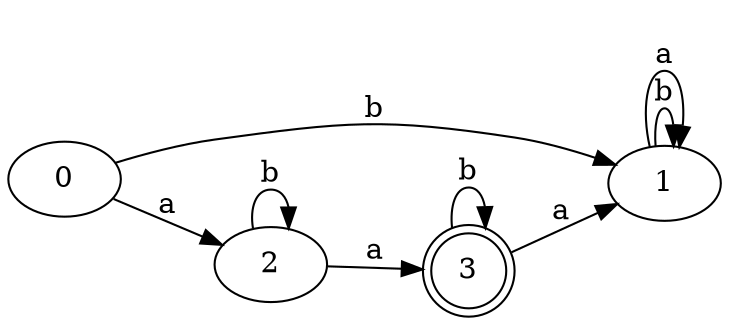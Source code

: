 digraph Automata {
	rankdir=LR
	0 [label=0]
	0 -> 1 [label=b]
	0 -> 2 [label=a]
	1 [label=1]
	1 -> 1 [label=b]
	1 -> 1 [label=a]
	2 [label=2]
	2 -> 2 [label=b]
	2 -> 3 [label=a]
	3 [label=3 shape=doublecircle]
	3 -> 3 [label=b]
	3 -> 1 [label=a]
}
